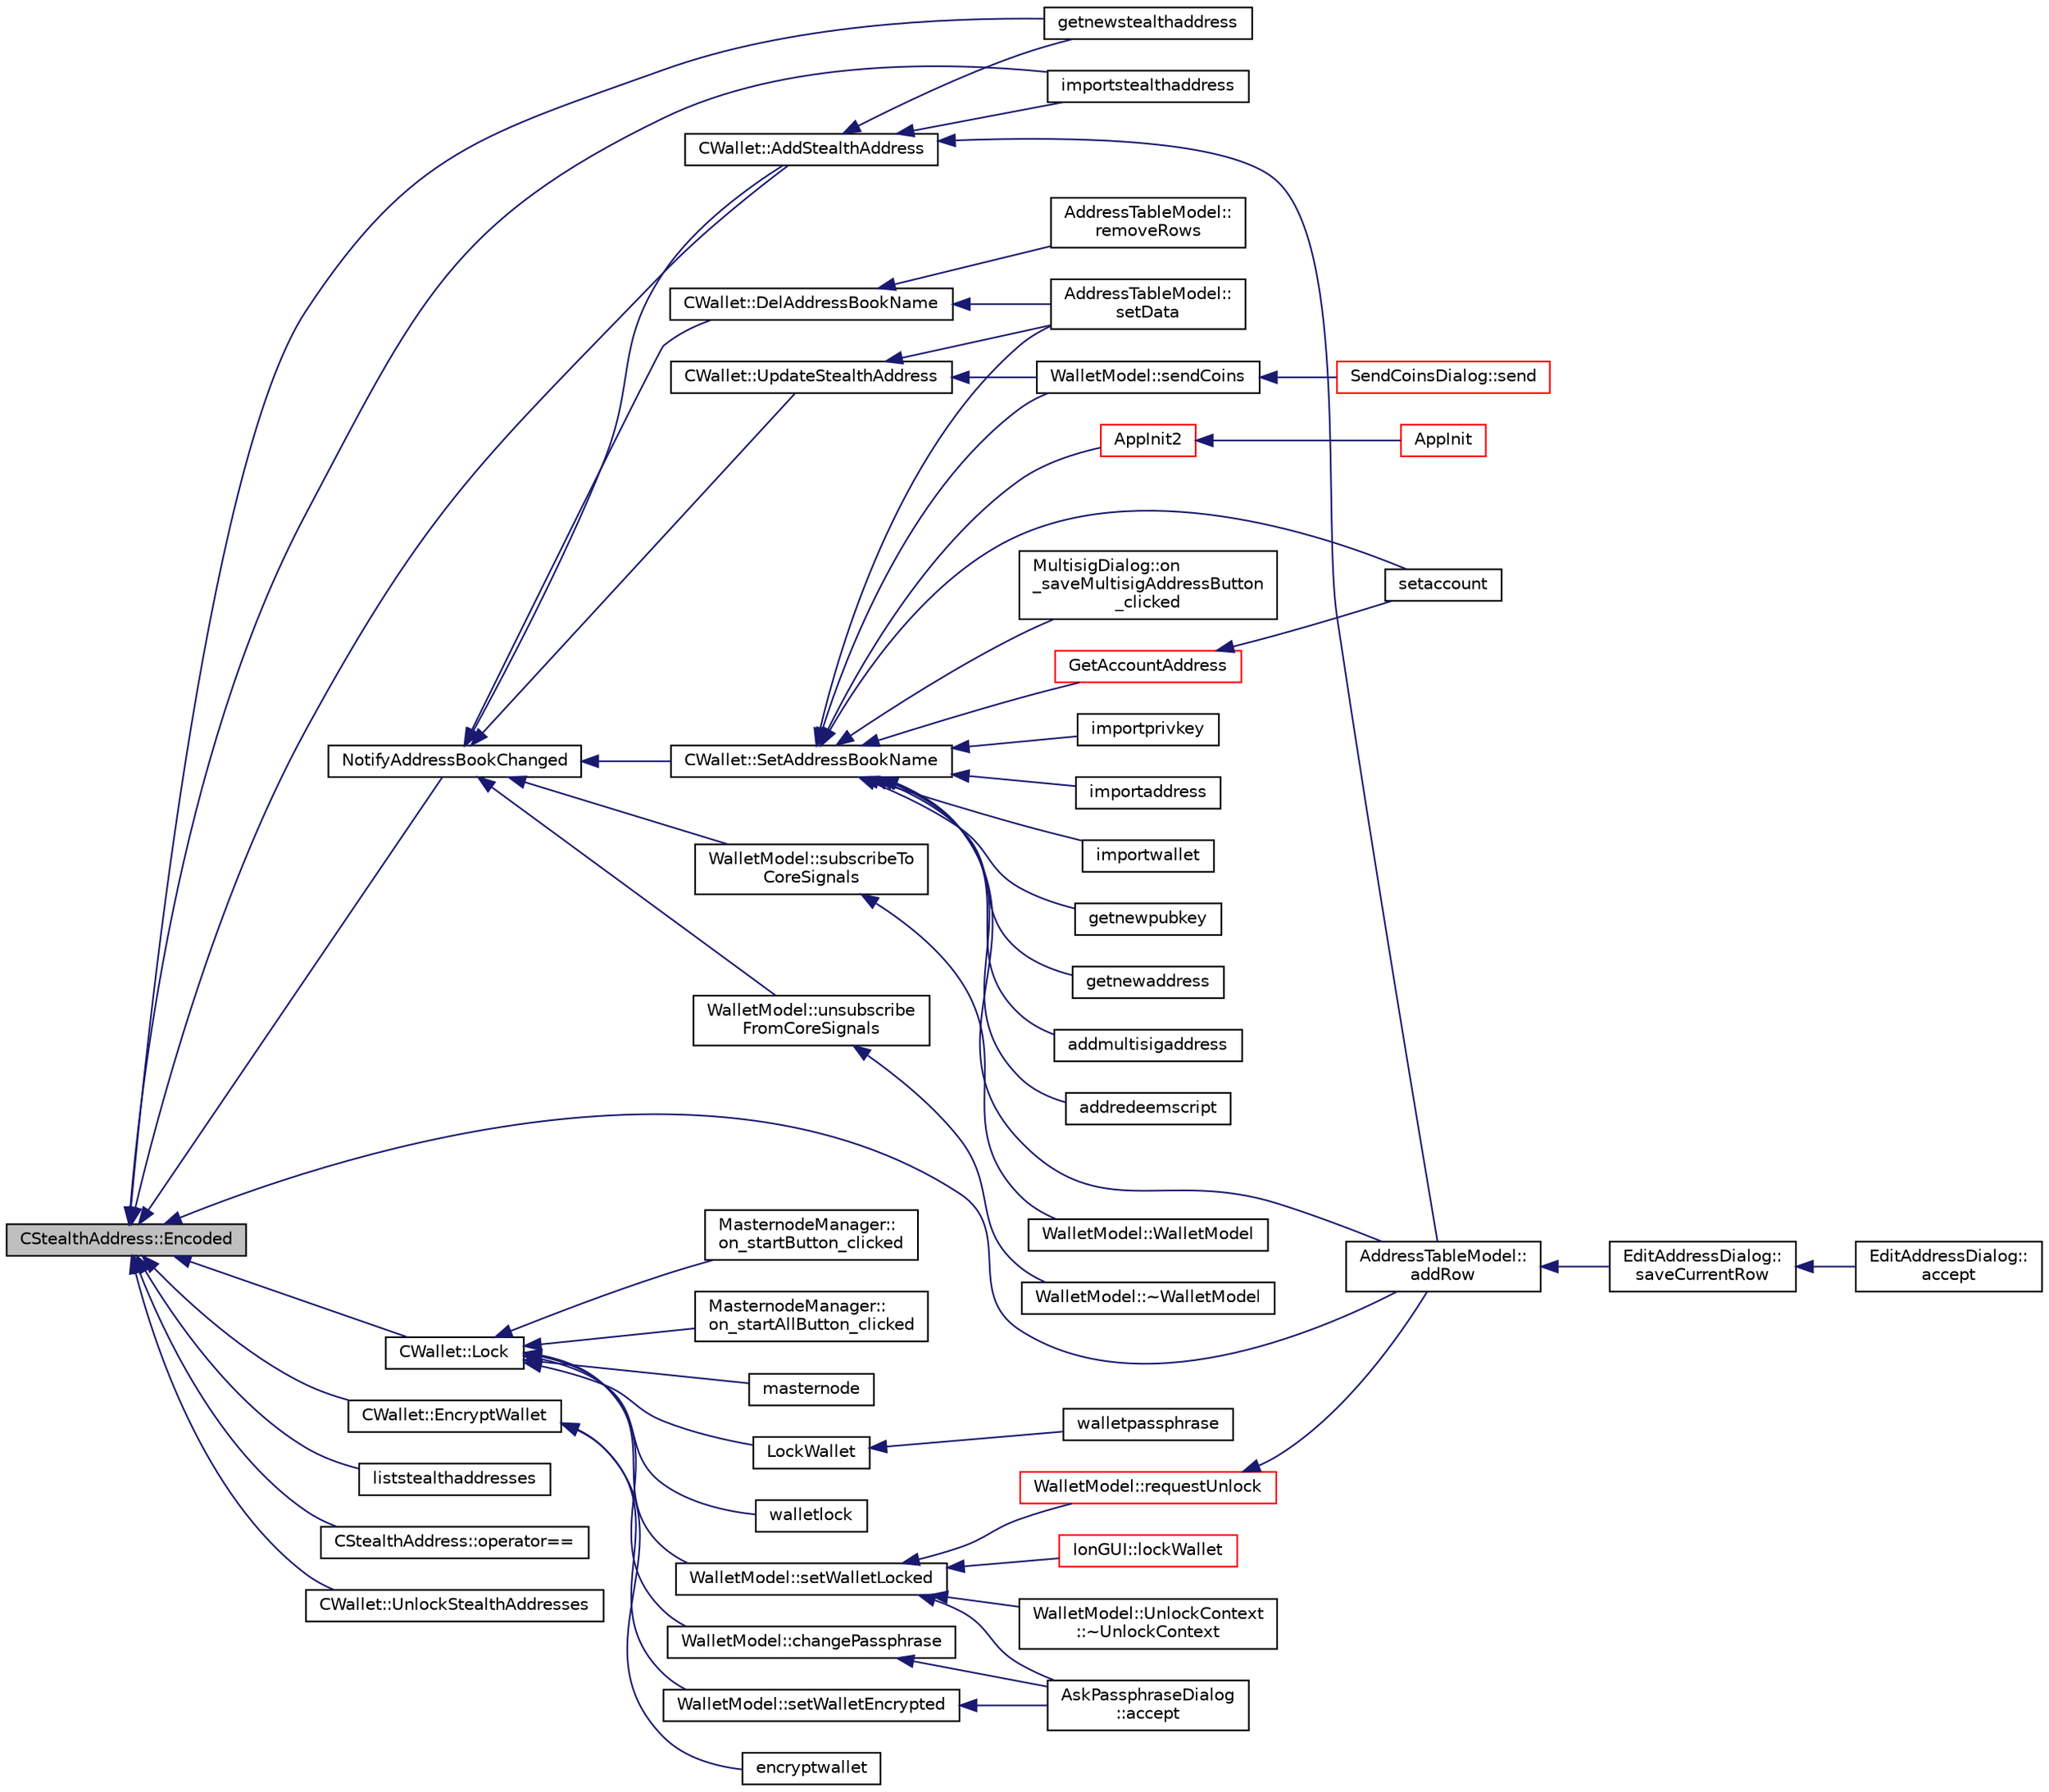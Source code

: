 digraph "CStealthAddress::Encoded"
{
  edge [fontname="Helvetica",fontsize="10",labelfontname="Helvetica",labelfontsize="10"];
  node [fontname="Helvetica",fontsize="10",shape=record];
  rankdir="LR";
  Node6 [label="CStealthAddress::Encoded",height=0.2,width=0.4,color="black", fillcolor="grey75", style="filled", fontcolor="black"];
  Node6 -> Node7 [dir="back",color="midnightblue",fontsize="10",style="solid",fontname="Helvetica"];
  Node7 [label="AddressTableModel::\laddRow",height=0.2,width=0.4,color="black", fillcolor="white", style="filled",URL="$d9/ded/class_address_table_model.html#a08ab9ae401a18d193f0e39551de81280"];
  Node7 -> Node8 [dir="back",color="midnightblue",fontsize="10",style="solid",fontname="Helvetica"];
  Node8 [label="EditAddressDialog::\lsaveCurrentRow",height=0.2,width=0.4,color="black", fillcolor="white", style="filled",URL="$da/db7/class_edit_address_dialog.html#a8494a551799cd1f4c253e557424c206c"];
  Node8 -> Node9 [dir="back",color="midnightblue",fontsize="10",style="solid",fontname="Helvetica"];
  Node9 [label="EditAddressDialog::\laccept",height=0.2,width=0.4,color="black", fillcolor="white", style="filled",URL="$da/db7/class_edit_address_dialog.html#ac52b71129806bccf6533d0e9441393b6"];
  Node6 -> Node10 [dir="back",color="midnightblue",fontsize="10",style="solid",fontname="Helvetica"];
  Node10 [label="NotifyAddressBookChanged",height=0.2,width=0.4,color="black", fillcolor="white", style="filled",URL="$d8/d9b/walletmodel_8cpp.html#ab4e3d5ba1daba2e9a4cdd0d20bf25833"];
  Node10 -> Node11 [dir="back",color="midnightblue",fontsize="10",style="solid",fontname="Helvetica"];
  Node11 [label="WalletModel::subscribeTo\lCoreSignals",height=0.2,width=0.4,color="black", fillcolor="white", style="filled",URL="$d4/d27/class_wallet_model.html#afc875c7d3b1ca788f2b4ed842607bac0"];
  Node11 -> Node12 [dir="back",color="midnightblue",fontsize="10",style="solid",fontname="Helvetica"];
  Node12 [label="WalletModel::WalletModel",height=0.2,width=0.4,color="black", fillcolor="white", style="filled",URL="$d4/d27/class_wallet_model.html#af50d9654d2f20e4e4f0789dcb64ad6b1"];
  Node10 -> Node13 [dir="back",color="midnightblue",fontsize="10",style="solid",fontname="Helvetica"];
  Node13 [label="WalletModel::unsubscribe\lFromCoreSignals",height=0.2,width=0.4,color="black", fillcolor="white", style="filled",URL="$d4/d27/class_wallet_model.html#acb20c3e5c1a83ce0ed7f300c3cddee73"];
  Node13 -> Node14 [dir="back",color="midnightblue",fontsize="10",style="solid",fontname="Helvetica"];
  Node14 [label="WalletModel::~WalletModel",height=0.2,width=0.4,color="black", fillcolor="white", style="filled",URL="$d4/d27/class_wallet_model.html#a592c6cf71f62981c2925bbb19e83df8a"];
  Node10 -> Node15 [dir="back",color="midnightblue",fontsize="10",style="solid",fontname="Helvetica"];
  Node15 [label="CWallet::AddStealthAddress",height=0.2,width=0.4,color="black", fillcolor="white", style="filled",URL="$d2/de5/class_c_wallet.html#a19d6a23e37ff619c741b7dfa9279b973"];
  Node15 -> Node7 [dir="back",color="midnightblue",fontsize="10",style="solid",fontname="Helvetica"];
  Node15 -> Node16 [dir="back",color="midnightblue",fontsize="10",style="solid",fontname="Helvetica"];
  Node16 [label="getnewstealthaddress",height=0.2,width=0.4,color="black", fillcolor="white", style="filled",URL="$df/d1d/rpcwallet_8cpp.html#a59139de50de79af3d3960ddbb5ee5340"];
  Node15 -> Node17 [dir="back",color="midnightblue",fontsize="10",style="solid",fontname="Helvetica"];
  Node17 [label="importstealthaddress",height=0.2,width=0.4,color="black", fillcolor="white", style="filled",URL="$df/d1d/rpcwallet_8cpp.html#a4bde25c1b4a97ec6068d2808594c9820"];
  Node10 -> Node18 [dir="back",color="midnightblue",fontsize="10",style="solid",fontname="Helvetica"];
  Node18 [label="CWallet::UpdateStealthAddress",height=0.2,width=0.4,color="black", fillcolor="white", style="filled",URL="$d2/de5/class_c_wallet.html#ae7ab98f84a9f05da46ca943b8f305c85"];
  Node18 -> Node19 [dir="back",color="midnightblue",fontsize="10",style="solid",fontname="Helvetica"];
  Node19 [label="AddressTableModel::\lsetData",height=0.2,width=0.4,color="black", fillcolor="white", style="filled",URL="$d9/ded/class_address_table_model.html#a5c6bd467fd1fc499d126fe2b7380ce5c"];
  Node18 -> Node20 [dir="back",color="midnightblue",fontsize="10",style="solid",fontname="Helvetica"];
  Node20 [label="WalletModel::sendCoins",height=0.2,width=0.4,color="black", fillcolor="white", style="filled",URL="$d4/d27/class_wallet_model.html#a053fb3ff2b8b0347f83e6bb591126746"];
  Node20 -> Node21 [dir="back",color="midnightblue",fontsize="10",style="solid",fontname="Helvetica"];
  Node21 [label="SendCoinsDialog::send",height=0.2,width=0.4,color="red", fillcolor="white", style="filled",URL="$d6/de6/class_send_coins_dialog.html#afd8d436a16ea7dba1276e8fdfdc8b2d3"];
  Node10 -> Node23 [dir="back",color="midnightblue",fontsize="10",style="solid",fontname="Helvetica"];
  Node23 [label="CWallet::SetAddressBookName",height=0.2,width=0.4,color="black", fillcolor="white", style="filled",URL="$d2/de5/class_c_wallet.html#a95d2dd3693db562aa11afbecf33e1276"];
  Node23 -> Node24 [dir="back",color="midnightblue",fontsize="10",style="solid",fontname="Helvetica"];
  Node24 [label="AppInit2",height=0.2,width=0.4,color="red", fillcolor="white", style="filled",URL="$d8/dc0/init_8h.html#a1a4c1bfbf6ba1db77e988b89b9cadfd3",tooltip="Initialize ion. "];
  Node24 -> Node25 [dir="back",color="midnightblue",fontsize="10",style="solid",fontname="Helvetica"];
  Node25 [label="AppInit",height=0.2,width=0.4,color="red", fillcolor="white", style="filled",URL="$d4/d35/iond_8cpp.html#ac59316b767e6984e1285f0531275286b"];
  Node23 -> Node19 [dir="back",color="midnightblue",fontsize="10",style="solid",fontname="Helvetica"];
  Node23 -> Node7 [dir="back",color="midnightblue",fontsize="10",style="solid",fontname="Helvetica"];
  Node23 -> Node28 [dir="back",color="midnightblue",fontsize="10",style="solid",fontname="Helvetica"];
  Node28 [label="MultisigDialog::on\l_saveMultisigAddressButton\l_clicked",height=0.2,width=0.4,color="black", fillcolor="white", style="filled",URL="$d4/df4/class_multisig_dialog.html#a95c9278296354b38696d72eeb62dc09d"];
  Node23 -> Node20 [dir="back",color="midnightblue",fontsize="10",style="solid",fontname="Helvetica"];
  Node23 -> Node29 [dir="back",color="midnightblue",fontsize="10",style="solid",fontname="Helvetica"];
  Node29 [label="importprivkey",height=0.2,width=0.4,color="black", fillcolor="white", style="filled",URL="$dc/dbf/rpcdump_8cpp.html#a3a6fdb974fce01220a895393d444e981"];
  Node23 -> Node30 [dir="back",color="midnightblue",fontsize="10",style="solid",fontname="Helvetica"];
  Node30 [label="importaddress",height=0.2,width=0.4,color="black", fillcolor="white", style="filled",URL="$dc/dbf/rpcdump_8cpp.html#a457bc572859c8265c72a0afd1a6db56c"];
  Node23 -> Node31 [dir="back",color="midnightblue",fontsize="10",style="solid",fontname="Helvetica"];
  Node31 [label="importwallet",height=0.2,width=0.4,color="black", fillcolor="white", style="filled",URL="$dc/dbf/rpcdump_8cpp.html#a2566d5c9dd1938b74e70398cdb3ac5c1"];
  Node23 -> Node32 [dir="back",color="midnightblue",fontsize="10",style="solid",fontname="Helvetica"];
  Node32 [label="getnewpubkey",height=0.2,width=0.4,color="black", fillcolor="white", style="filled",URL="$df/d1d/rpcwallet_8cpp.html#a3f3bb4d519074126a20dd609a6886a72"];
  Node23 -> Node33 [dir="back",color="midnightblue",fontsize="10",style="solid",fontname="Helvetica"];
  Node33 [label="getnewaddress",height=0.2,width=0.4,color="black", fillcolor="white", style="filled",URL="$df/d1d/rpcwallet_8cpp.html#aead824d845d670fbd8f187ebd4f9a535"];
  Node23 -> Node34 [dir="back",color="midnightblue",fontsize="10",style="solid",fontname="Helvetica"];
  Node34 [label="GetAccountAddress",height=0.2,width=0.4,color="red", fillcolor="white", style="filled",URL="$df/d1d/rpcwallet_8cpp.html#af04b341ad8248ac9edce6d3265af86d4"];
  Node34 -> Node36 [dir="back",color="midnightblue",fontsize="10",style="solid",fontname="Helvetica"];
  Node36 [label="setaccount",height=0.2,width=0.4,color="black", fillcolor="white", style="filled",URL="$df/d1d/rpcwallet_8cpp.html#a6bf0dc200554f841a4549a2e5087f699"];
  Node23 -> Node36 [dir="back",color="midnightblue",fontsize="10",style="solid",fontname="Helvetica"];
  Node23 -> Node37 [dir="back",color="midnightblue",fontsize="10",style="solid",fontname="Helvetica"];
  Node37 [label="addmultisigaddress",height=0.2,width=0.4,color="black", fillcolor="white", style="filled",URL="$df/d1d/rpcwallet_8cpp.html#a01e8a83cbd4209f10c71719383d7ca2d"];
  Node23 -> Node38 [dir="back",color="midnightblue",fontsize="10",style="solid",fontname="Helvetica"];
  Node38 [label="addredeemscript",height=0.2,width=0.4,color="black", fillcolor="white", style="filled",URL="$df/d1d/rpcwallet_8cpp.html#a6bdf3775b3749a2b216576b62af4f801"];
  Node10 -> Node39 [dir="back",color="midnightblue",fontsize="10",style="solid",fontname="Helvetica"];
  Node39 [label="CWallet::DelAddressBookName",height=0.2,width=0.4,color="black", fillcolor="white", style="filled",URL="$d2/de5/class_c_wallet.html#ac21ad6cf1271b08f0392259643ef5804"];
  Node39 -> Node19 [dir="back",color="midnightblue",fontsize="10",style="solid",fontname="Helvetica"];
  Node39 -> Node40 [dir="back",color="midnightblue",fontsize="10",style="solid",fontname="Helvetica"];
  Node40 [label="AddressTableModel::\lremoveRows",height=0.2,width=0.4,color="black", fillcolor="white", style="filled",URL="$d9/ded/class_address_table_model.html#a682e6e3374d65543e49769906c8916e5"];
  Node6 -> Node16 [dir="back",color="midnightblue",fontsize="10",style="solid",fontname="Helvetica"];
  Node6 -> Node41 [dir="back",color="midnightblue",fontsize="10",style="solid",fontname="Helvetica"];
  Node41 [label="liststealthaddresses",height=0.2,width=0.4,color="black", fillcolor="white", style="filled",URL="$df/d1d/rpcwallet_8cpp.html#a122c17b0d58ddd7ba5a7471d0089c1b9"];
  Node6 -> Node17 [dir="back",color="midnightblue",fontsize="10",style="solid",fontname="Helvetica"];
  Node6 -> Node42 [dir="back",color="midnightblue",fontsize="10",style="solid",fontname="Helvetica"];
  Node42 [label="CStealthAddress::operator==",height=0.2,width=0.4,color="black", fillcolor="white", style="filled",URL="$d6/d37/class_c_stealth_address.html#aafdb2534bed64a42a3e3147a997514eb"];
  Node6 -> Node43 [dir="back",color="midnightblue",fontsize="10",style="solid",fontname="Helvetica"];
  Node43 [label="CWallet::Lock",height=0.2,width=0.4,color="black", fillcolor="white", style="filled",URL="$d2/de5/class_c_wallet.html#a0404b6bc1cb804aadc69b9902b52282a"];
  Node43 -> Node44 [dir="back",color="midnightblue",fontsize="10",style="solid",fontname="Helvetica"];
  Node44 [label="MasternodeManager::\lon_startButton_clicked",height=0.2,width=0.4,color="black", fillcolor="white", style="filled",URL="$d9/d70/class_masternode_manager.html#a83f5cf149fdaf6d7fce1a3378611c3f9"];
  Node43 -> Node45 [dir="back",color="midnightblue",fontsize="10",style="solid",fontname="Helvetica"];
  Node45 [label="MasternodeManager::\lon_startAllButton_clicked",height=0.2,width=0.4,color="black", fillcolor="white", style="filled",URL="$d9/d70/class_masternode_manager.html#aad77095fab625d3a02afa52696f64e2f"];
  Node43 -> Node46 [dir="back",color="midnightblue",fontsize="10",style="solid",fontname="Helvetica"];
  Node46 [label="WalletModel::setWalletLocked",height=0.2,width=0.4,color="black", fillcolor="white", style="filled",URL="$d4/d27/class_wallet_model.html#a5a8b65bfaecb0813d64c733f4f34f090"];
  Node46 -> Node47 [dir="back",color="midnightblue",fontsize="10",style="solid",fontname="Helvetica"];
  Node47 [label="AskPassphraseDialog\l::accept",height=0.2,width=0.4,color="black", fillcolor="white", style="filled",URL="$d8/d70/class_ask_passphrase_dialog.html#ac2f176af3693b73870d26ef0bfc6cbb9"];
  Node46 -> Node48 [dir="back",color="midnightblue",fontsize="10",style="solid",fontname="Helvetica"];
  Node48 [label="IonGUI::lockWallet",height=0.2,width=0.4,color="red", fillcolor="white", style="filled",URL="$dc/d0b/class_ion_g_u_i.html#abfbef460c97022eea4d5e2dec1887ba0"];
  Node46 -> Node53 [dir="back",color="midnightblue",fontsize="10",style="solid",fontname="Helvetica"];
  Node53 [label="WalletModel::requestUnlock",height=0.2,width=0.4,color="red", fillcolor="white", style="filled",URL="$d4/d27/class_wallet_model.html#ae98eaede9493625ce778a0a873b3d124"];
  Node53 -> Node7 [dir="back",color="midnightblue",fontsize="10",style="solid",fontname="Helvetica"];
  Node46 -> Node59 [dir="back",color="midnightblue",fontsize="10",style="solid",fontname="Helvetica"];
  Node59 [label="WalletModel::UnlockContext\l::~UnlockContext",height=0.2,width=0.4,color="black", fillcolor="white", style="filled",URL="$d3/d31/class_wallet_model_1_1_unlock_context.html#aa8d5445b1bc2a13ad8bfc06080b164d4"];
  Node43 -> Node60 [dir="back",color="midnightblue",fontsize="10",style="solid",fontname="Helvetica"];
  Node60 [label="WalletModel::changePassphrase",height=0.2,width=0.4,color="black", fillcolor="white", style="filled",URL="$d4/d27/class_wallet_model.html#a67ebff3f267b5c9973c0465184c085a4"];
  Node60 -> Node47 [dir="back",color="midnightblue",fontsize="10",style="solid",fontname="Helvetica"];
  Node43 -> Node61 [dir="back",color="midnightblue",fontsize="10",style="solid",fontname="Helvetica"];
  Node61 [label="masternode",height=0.2,width=0.4,color="black", fillcolor="white", style="filled",URL="$d5/d6b/rpcstashedsend_8cpp.html#a30609e443aeb47c29ed0878d16b1b5e1"];
  Node43 -> Node62 [dir="back",color="midnightblue",fontsize="10",style="solid",fontname="Helvetica"];
  Node62 [label="LockWallet",height=0.2,width=0.4,color="black", fillcolor="white", style="filled",URL="$df/d1d/rpcwallet_8cpp.html#ab6ddd2a43022248736388d2b4f02c693"];
  Node62 -> Node63 [dir="back",color="midnightblue",fontsize="10",style="solid",fontname="Helvetica"];
  Node63 [label="walletpassphrase",height=0.2,width=0.4,color="black", fillcolor="white", style="filled",URL="$df/d1d/rpcwallet_8cpp.html#a733f7c70e7c18783935e6de9643c0086"];
  Node43 -> Node64 [dir="back",color="midnightblue",fontsize="10",style="solid",fontname="Helvetica"];
  Node64 [label="walletlock",height=0.2,width=0.4,color="black", fillcolor="white", style="filled",URL="$df/d1d/rpcwallet_8cpp.html#a387555bfc9c8d51759001ec4e3be3e83"];
  Node6 -> Node65 [dir="back",color="midnightblue",fontsize="10",style="solid",fontname="Helvetica"];
  Node65 [label="CWallet::EncryptWallet",height=0.2,width=0.4,color="black", fillcolor="white", style="filled",URL="$d2/de5/class_c_wallet.html#ab34fe5bf771619dcbe22a65f013e5469"];
  Node65 -> Node66 [dir="back",color="midnightblue",fontsize="10",style="solid",fontname="Helvetica"];
  Node66 [label="WalletModel::setWalletEncrypted",height=0.2,width=0.4,color="black", fillcolor="white", style="filled",URL="$d4/d27/class_wallet_model.html#a444340830badcd48e3a4dd6b03d9c4d7"];
  Node66 -> Node47 [dir="back",color="midnightblue",fontsize="10",style="solid",fontname="Helvetica"];
  Node65 -> Node67 [dir="back",color="midnightblue",fontsize="10",style="solid",fontname="Helvetica"];
  Node67 [label="encryptwallet",height=0.2,width=0.4,color="black", fillcolor="white", style="filled",URL="$df/d1d/rpcwallet_8cpp.html#a5fb49bac2748015a256c63e9f8ccc539"];
  Node6 -> Node15 [dir="back",color="midnightblue",fontsize="10",style="solid",fontname="Helvetica"];
  Node6 -> Node68 [dir="back",color="midnightblue",fontsize="10",style="solid",fontname="Helvetica"];
  Node68 [label="CWallet::UnlockStealthAddresses",height=0.2,width=0.4,color="black", fillcolor="white", style="filled",URL="$d2/de5/class_c_wallet.html#ac45af0632ea59c56295d3158b7387f33"];
}
